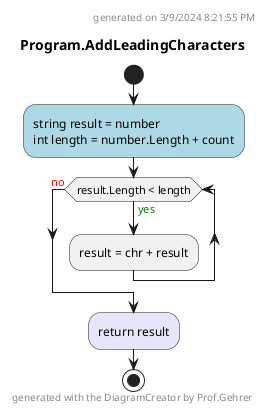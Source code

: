 @startuml Program.AddLeadingCharacters
header
generated on 3/9/2024 8:21:55 PM
end header
title Program.AddLeadingCharacters
start
#LightBlue:string result = number
int length = number.Length + count;
while (result.Length < length) is (<color:green>yes)
    :result = chr + result;
endwhile (<color:red>no)
#Lavender:return result;
footer
generated with the DiagramCreator by Prof.Gehrer
end footer
stop
@enduml
